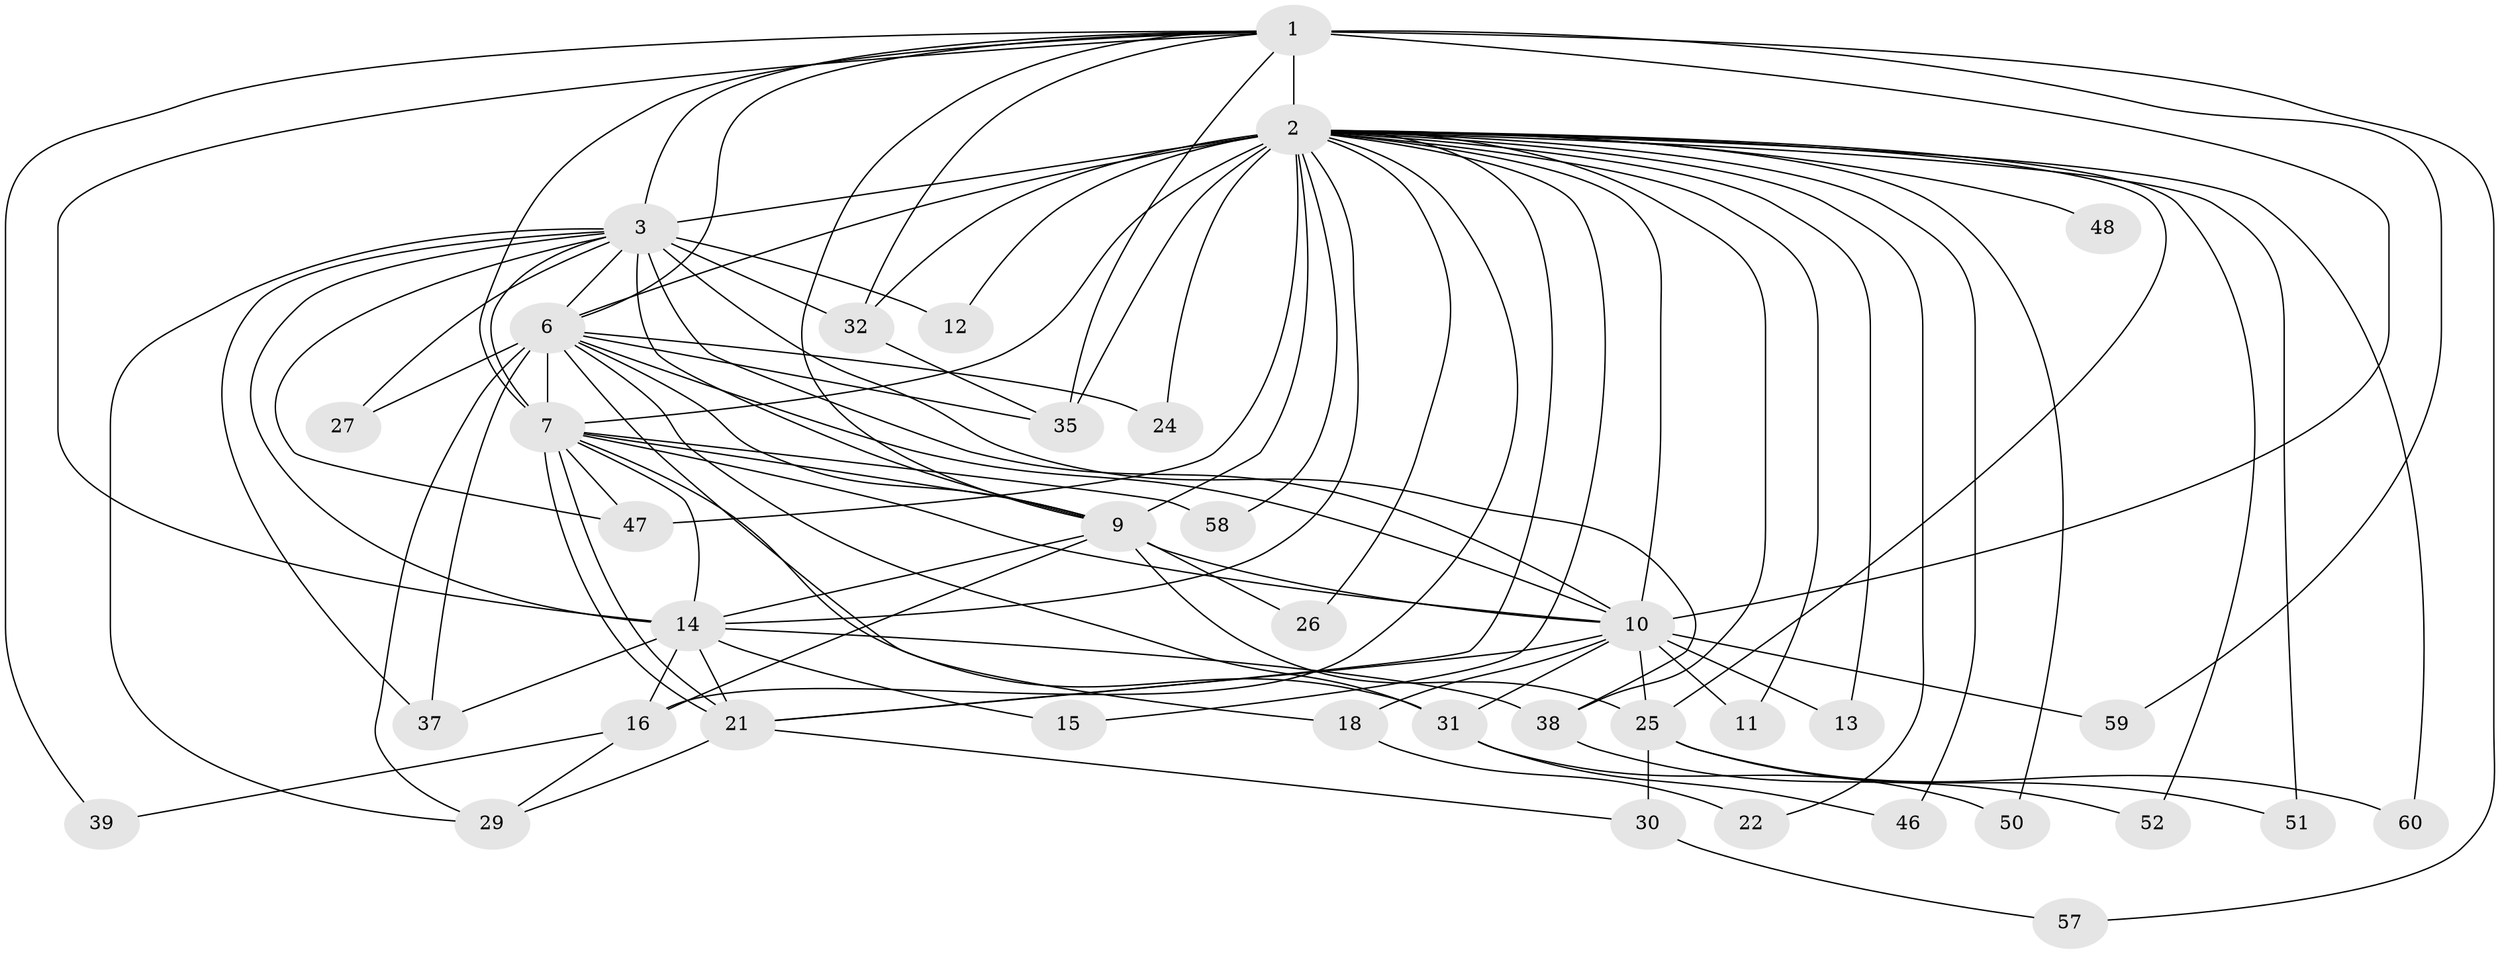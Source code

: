 // original degree distribution, {17: 0.012987012987012988, 12: 0.012987012987012988, 20: 0.025974025974025976, 19: 0.012987012987012988, 18: 0.012987012987012988, 16: 0.025974025974025976, 22: 0.012987012987012988, 15: 0.012987012987012988, 2: 0.5194805194805194, 6: 0.025974025974025976, 5: 0.05194805194805195, 3: 0.2077922077922078, 4: 0.05194805194805195, 7: 0.012987012987012988}
// Generated by graph-tools (version 1.1) at 2025/14/03/09/25 04:14:09]
// undirected, 38 vertices, 99 edges
graph export_dot {
graph [start="1"]
  node [color=gray90,style=filled];
  1;
  2 [super="+61+4+5"];
  3;
  6 [super="+17+36"];
  7;
  9;
  10 [super="+41+20+43"];
  11;
  12;
  13;
  14 [super="+55+33"];
  15;
  16 [super="+65"];
  18;
  21;
  22;
  24 [super="+72"];
  25 [super="+54"];
  26;
  27;
  29 [super="+44"];
  30;
  31;
  32 [super="+40"];
  35 [super="+62"];
  37;
  38 [super="+69+63"];
  39;
  46;
  47 [super="+56"];
  48;
  50;
  51;
  52;
  57;
  58;
  59;
  60;
  1 -- 2 [weight=6];
  1 -- 3;
  1 -- 6;
  1 -- 7;
  1 -- 9;
  1 -- 10;
  1 -- 14;
  1 -- 32;
  1 -- 35;
  1 -- 39;
  1 -- 57;
  1 -- 59;
  2 -- 3 [weight=6];
  2 -- 6 [weight=4];
  2 -- 7 [weight=5];
  2 -- 9 [weight=4];
  2 -- 10 [weight=6];
  2 -- 46;
  2 -- 52;
  2 -- 12;
  2 -- 14 [weight=2];
  2 -- 24 [weight=2];
  2 -- 47;
  2 -- 48 [weight=2];
  2 -- 50;
  2 -- 51 [weight=2];
  2 -- 58;
  2 -- 11;
  2 -- 13;
  2 -- 15;
  2 -- 16;
  2 -- 21;
  2 -- 22;
  2 -- 25;
  2 -- 26;
  2 -- 32;
  2 -- 35;
  2 -- 38 [weight=2];
  2 -- 60;
  3 -- 6 [weight=2];
  3 -- 7;
  3 -- 9;
  3 -- 10;
  3 -- 12;
  3 -- 27;
  3 -- 29;
  3 -- 37;
  3 -- 47;
  3 -- 38;
  3 -- 14;
  3 -- 32;
  6 -- 7;
  6 -- 9 [weight=2];
  6 -- 10;
  6 -- 18;
  6 -- 27;
  6 -- 29;
  6 -- 31;
  6 -- 37;
  6 -- 35;
  6 -- 24;
  7 -- 9;
  7 -- 10;
  7 -- 21;
  7 -- 21;
  7 -- 31;
  7 -- 58;
  7 -- 47;
  7 -- 14;
  9 -- 10 [weight=2];
  9 -- 16;
  9 -- 25;
  9 -- 26;
  9 -- 14;
  10 -- 11;
  10 -- 13;
  10 -- 18;
  10 -- 25 [weight=2];
  10 -- 21;
  10 -- 59;
  10 -- 31;
  14 -- 15;
  14 -- 16;
  14 -- 21;
  14 -- 37;
  14 -- 38;
  16 -- 39;
  16 -- 29;
  18 -- 22;
  21 -- 30;
  21 -- 29;
  25 -- 30;
  25 -- 51;
  25 -- 60;
  30 -- 57;
  31 -- 46;
  31 -- 50;
  32 -- 35;
  38 -- 52;
}
